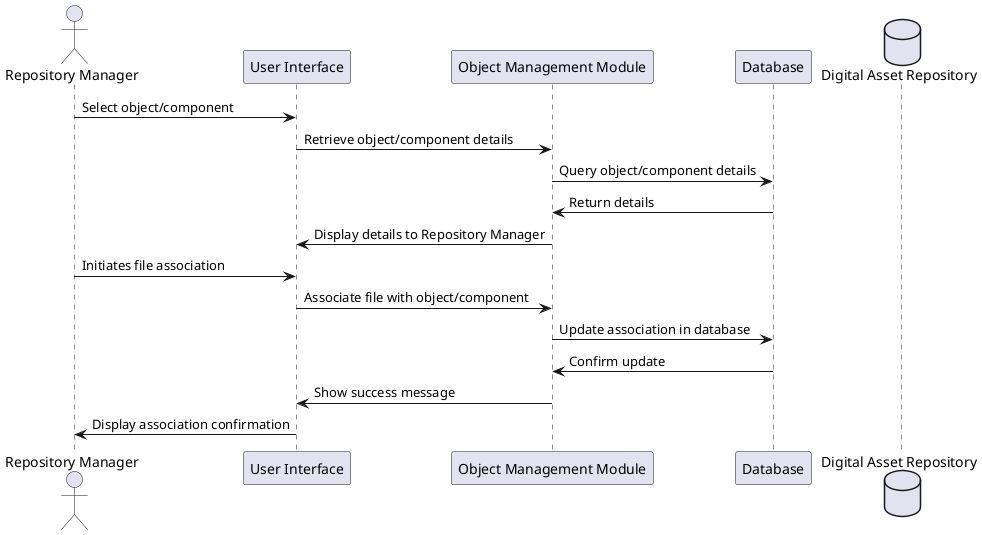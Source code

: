 @startuml
actor "Repository Manager" as rm
participant "User Interface" as ui
participant "Object Management Module" as omm
participant "Database" as db
database "Digital Asset Repository" as dar

rm -> ui : Select object/component
ui -> omm : Retrieve object/component details
omm -> db : Query object/component details
db -> omm : Return details
omm -> ui : Display details to Repository Manager
rm -> ui : Initiates file association
ui -> omm : Associate file with object/component
omm -> db : Update association in database
db -> omm : Confirm update
omm -> ui : Show success message
ui -> rm : Display association confirmation

@enduml